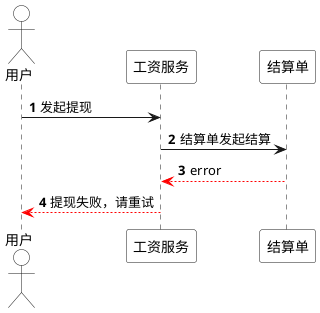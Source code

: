 @startuml
'https://plantuml.com/sequence-diagram

autonumber
skinparam sequence {
'ArrowColor DeepSkyBlue
'ActorBorderColor DeepSkyBlue
'LifeLineBorderColor blue
'LifeLineBackgroundColor #A9DCDF

'ParticipantBorderColor DeepSkyBlue
ParticipantBackgroundColor white
'ParticipantFontName Impact
'ParticipantFontSize 17
'ParticipantFontColor #A9DCDF

ActorBackgroundColor white
'ActorFontColor DeepSkyBlue
'ActorFontSize 17
'ActorFontName Aapex
}

actor 用户 as user
participant 工资服务 as salary
participant 结算单 as settle
'participant 打款单 as finance


user -> salary: 发起提现

salary -> settle: 结算单发起结算
'alt 失败
    salary <[#red]-- settle: error
    user <[#red]-- salary: 提现失败，请重试
'else 成功
'    salary <-- settle: response
'    salary -> salary: 记录结算单状态
'
'    salary -[#blue]> finance: 直接打款
'    salary <-- finance: 打款单id
'
'    salary -> salary: 保存打款单id，记录状态
'
'    user <-- salary: 提现成功
'
'end


@enduml